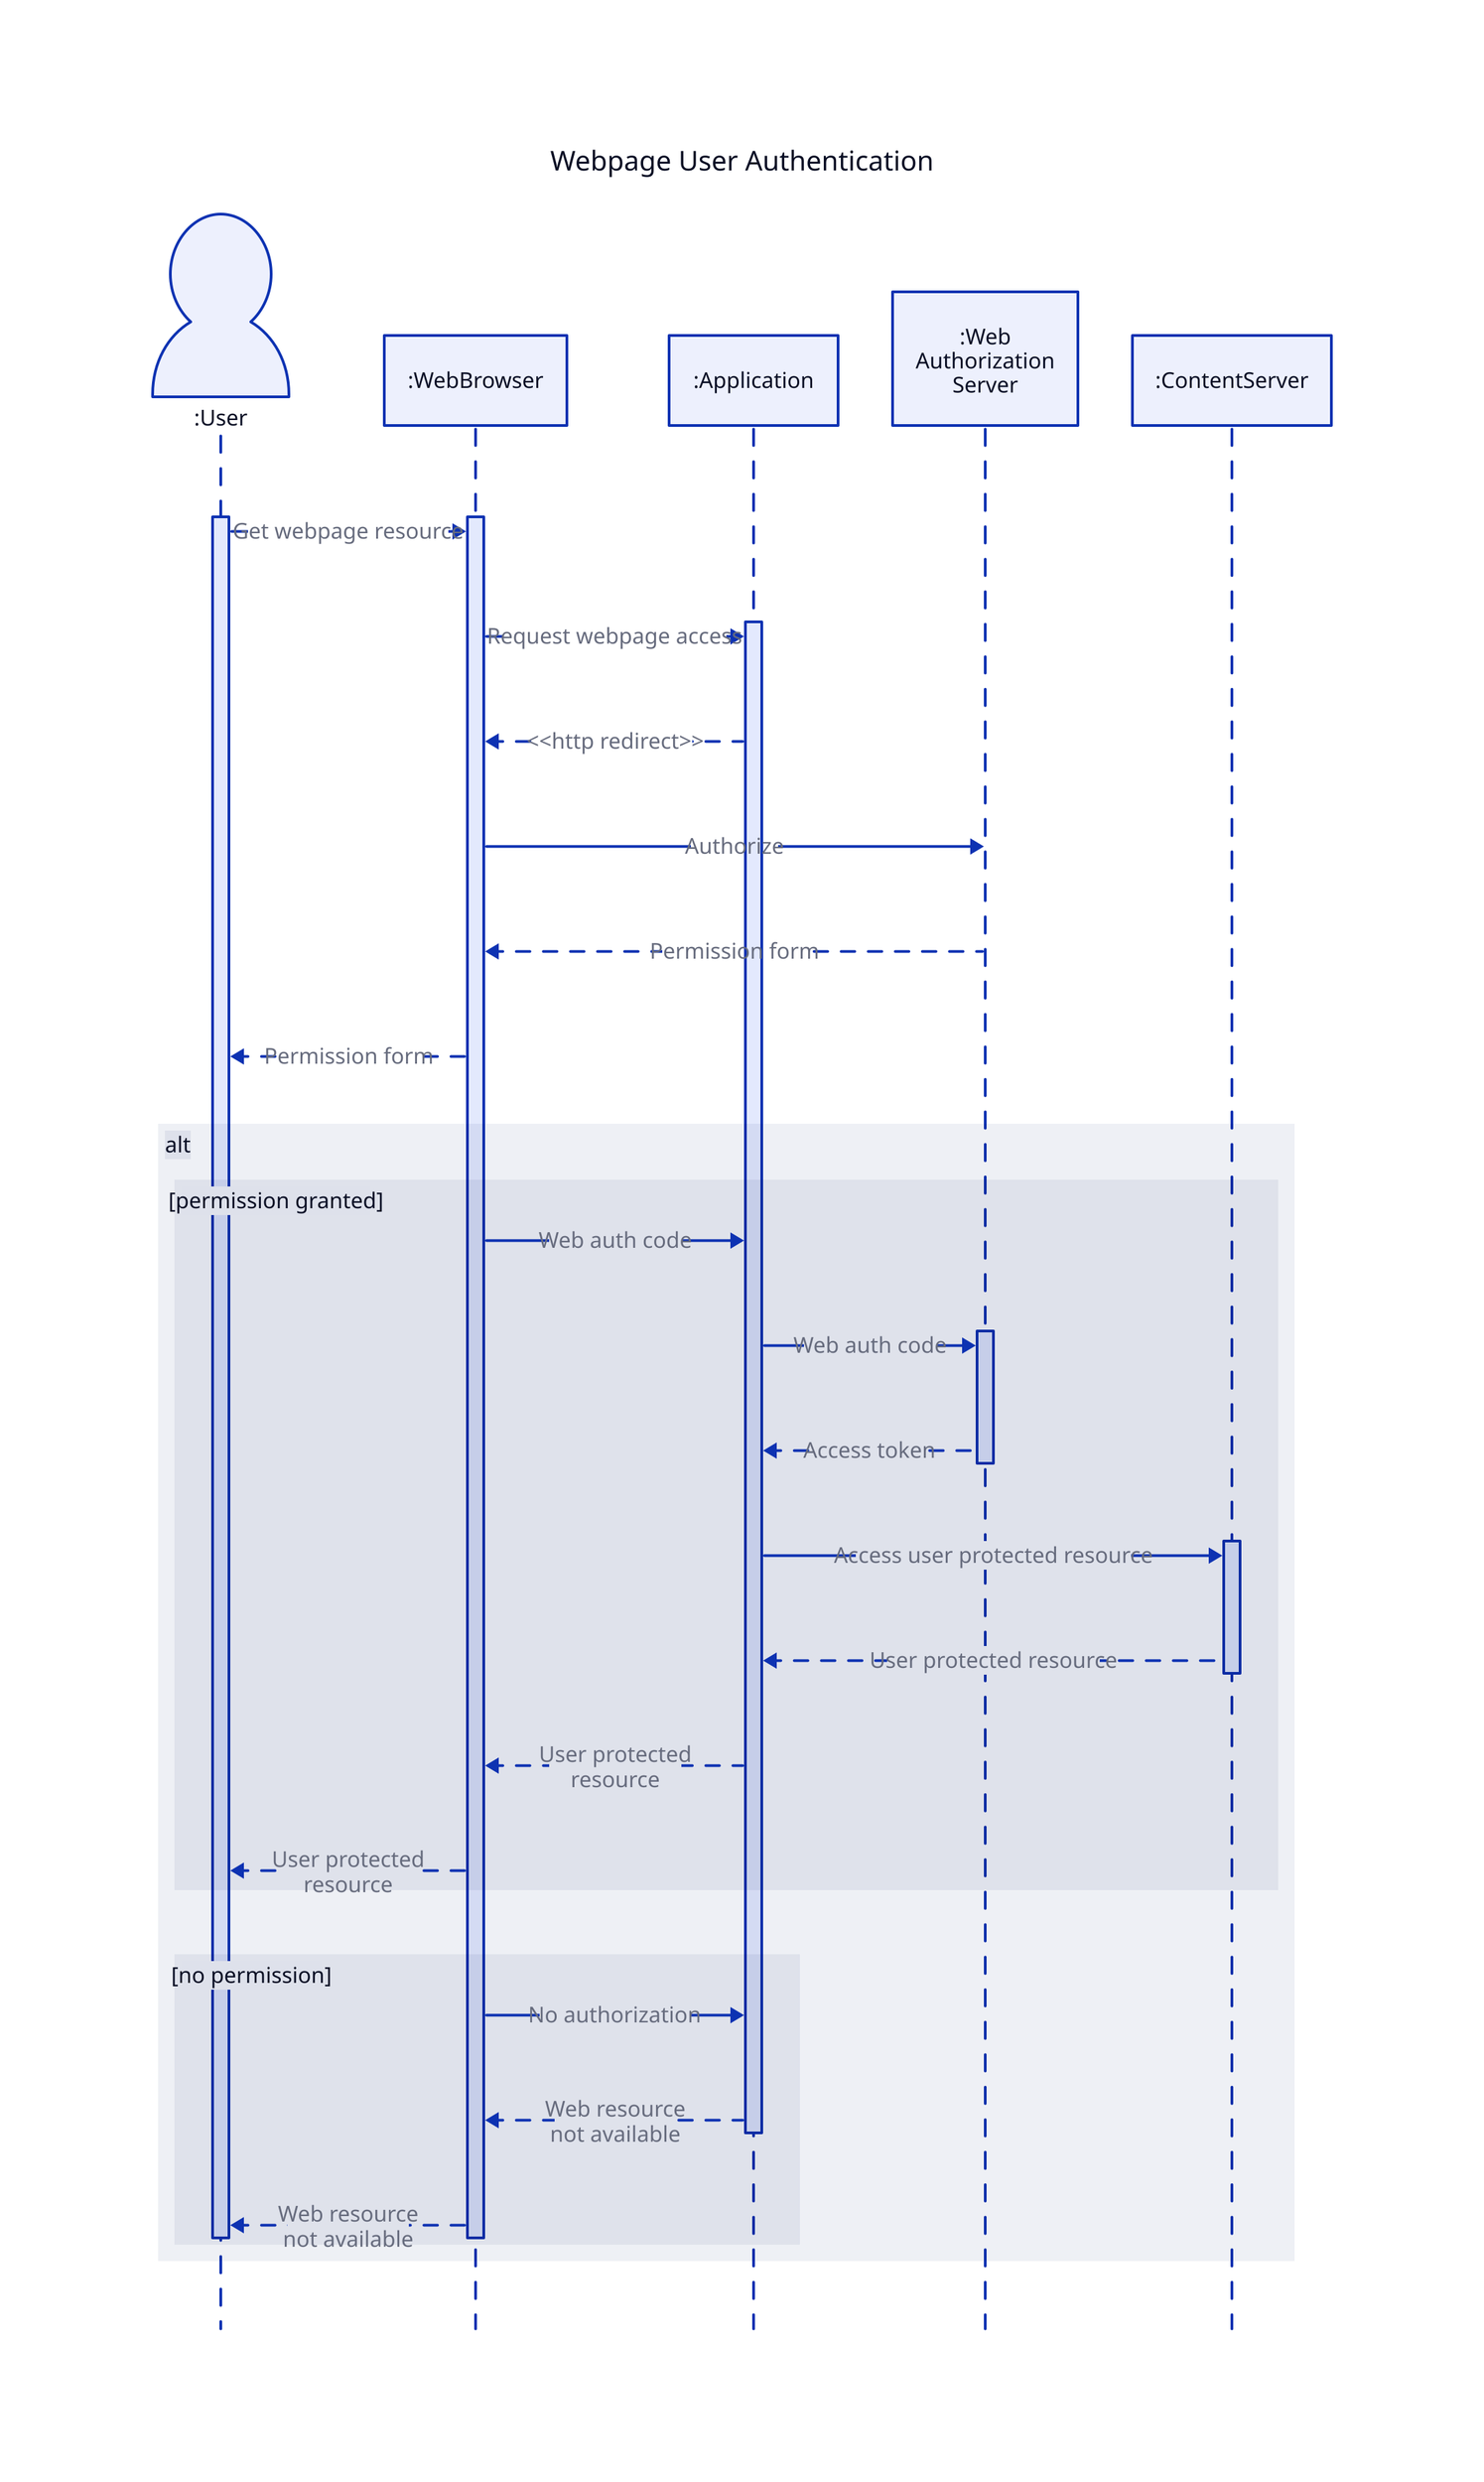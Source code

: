 Webpage User Authentication {
    # reference: https://developer.ibm.com/articles/the-sequence-diagram/
    shape: sequence_diagram
    style: {
        font-size: 20
    }

    user: :User {
        shape: person 
    }
    browser: :WebBrowser
    app: :Application
    auth_server: :Web\nAuthorization\nServer
    content_server: :ContentServer

    user.lifeline -> browser.lifeline: Get webpage resource
    browser.lifeline -> app.lifeline: Request webpage access
    browser.lifeline <- app.lifeline: <<http redirect>> {
        style.stroke-dash: 5
    }
    browser.lifeline -> auth_server: Authorize
    browser.lifeline <- auth_server: Permission form {
        style.stroke-dash: 5
    }
    user.lifeline <- browser.lifeline: Permission form {
        style.stroke-dash: 5
    }

    alt: {
        \[permission granted\]: {
            browser.lifeline -> app.lifeline: Web auth code
            app.lifeline -> auth_server.lifeline: Web auth code
            app.lifeline <- auth_server.lifeline: Access token {
                style.stroke-dash: 5
            }
            app.lifeline -> content_server.lifeline: Access user protected resource
            app.lifeline <- content_server.lifeline: User protected resource {
                style.stroke-dash: 5
            }
            browser.lifeline <- app.lifeline: User protected \nresource {
                style.stroke-dash: 5
            }
            user.lifeline <- browser.lifeline: User protected \nresource {
                style.stroke-dash: 5
            }
        }

        \[no permission\]: {
            browser.lifeline -> app.lifeline: No authorization
            browser.lifeline <- app.lifeline: Web resource \nnot available {
                style.stroke-dash: 5
            }
            user.lifeline <- browser.lifeline: Web resource \nnot available {
                style.stroke-dash: 5
            }
        }
    }
}